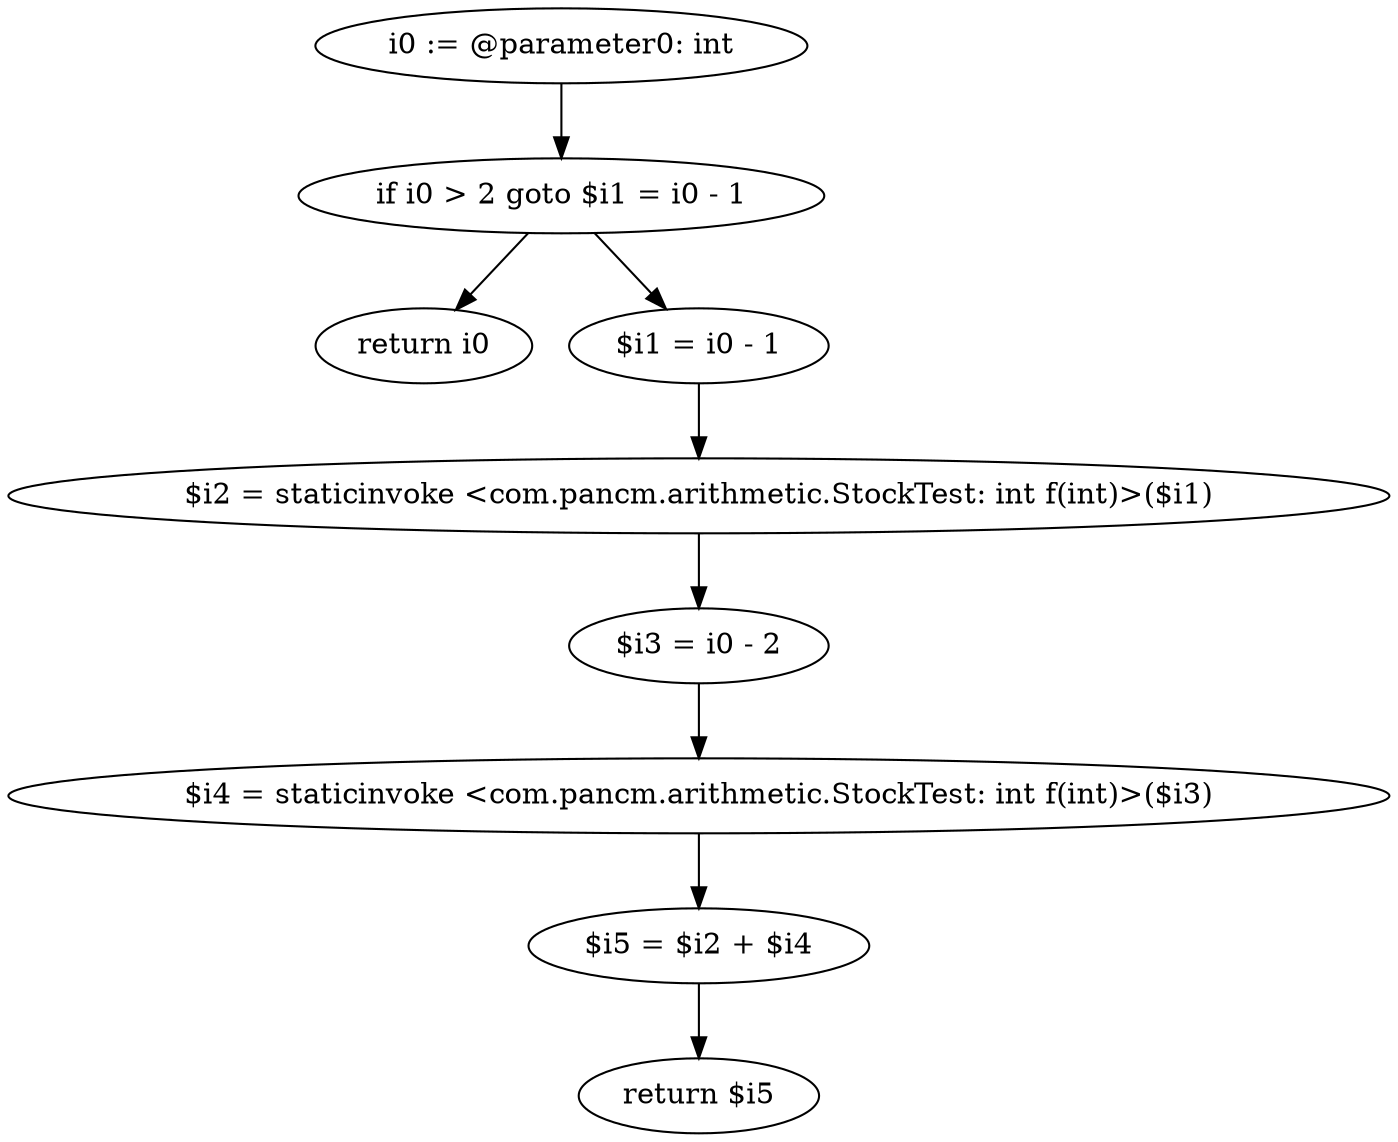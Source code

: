 digraph "unitGraph" {
    "i0 := @parameter0: int"
    "if i0 > 2 goto $i1 = i0 - 1"
    "return i0"
    "$i1 = i0 - 1"
    "$i2 = staticinvoke <com.pancm.arithmetic.StockTest: int f(int)>($i1)"
    "$i3 = i0 - 2"
    "$i4 = staticinvoke <com.pancm.arithmetic.StockTest: int f(int)>($i3)"
    "$i5 = $i2 + $i4"
    "return $i5"
    "i0 := @parameter0: int"->"if i0 > 2 goto $i1 = i0 - 1";
    "if i0 > 2 goto $i1 = i0 - 1"->"return i0";
    "if i0 > 2 goto $i1 = i0 - 1"->"$i1 = i0 - 1";
    "$i1 = i0 - 1"->"$i2 = staticinvoke <com.pancm.arithmetic.StockTest: int f(int)>($i1)";
    "$i2 = staticinvoke <com.pancm.arithmetic.StockTest: int f(int)>($i1)"->"$i3 = i0 - 2";
    "$i3 = i0 - 2"->"$i4 = staticinvoke <com.pancm.arithmetic.StockTest: int f(int)>($i3)";
    "$i4 = staticinvoke <com.pancm.arithmetic.StockTest: int f(int)>($i3)"->"$i5 = $i2 + $i4";
    "$i5 = $i2 + $i4"->"return $i5";
}
